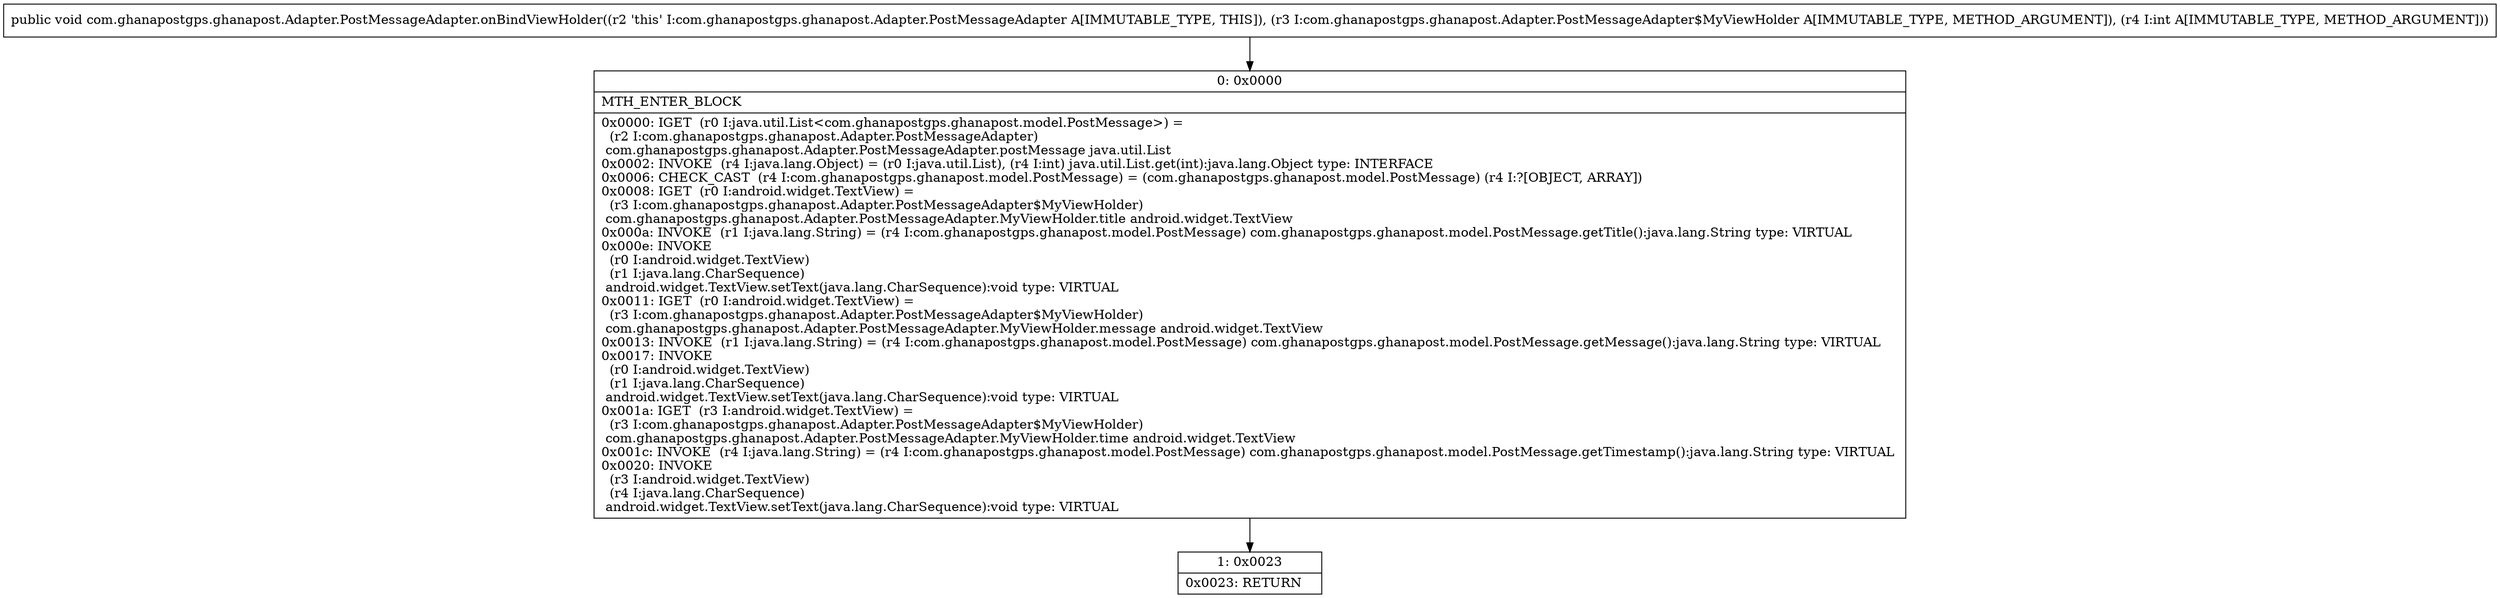 digraph "CFG forcom.ghanapostgps.ghanapost.Adapter.PostMessageAdapter.onBindViewHolder(Lcom\/ghanapostgps\/ghanapost\/Adapter\/PostMessageAdapter$MyViewHolder;I)V" {
Node_0 [shape=record,label="{0\:\ 0x0000|MTH_ENTER_BLOCK\l|0x0000: IGET  (r0 I:java.util.List\<com.ghanapostgps.ghanapost.model.PostMessage\>) = \l  (r2 I:com.ghanapostgps.ghanapost.Adapter.PostMessageAdapter)\l com.ghanapostgps.ghanapost.Adapter.PostMessageAdapter.postMessage java.util.List \l0x0002: INVOKE  (r4 I:java.lang.Object) = (r0 I:java.util.List), (r4 I:int) java.util.List.get(int):java.lang.Object type: INTERFACE \l0x0006: CHECK_CAST  (r4 I:com.ghanapostgps.ghanapost.model.PostMessage) = (com.ghanapostgps.ghanapost.model.PostMessage) (r4 I:?[OBJECT, ARRAY]) \l0x0008: IGET  (r0 I:android.widget.TextView) = \l  (r3 I:com.ghanapostgps.ghanapost.Adapter.PostMessageAdapter$MyViewHolder)\l com.ghanapostgps.ghanapost.Adapter.PostMessageAdapter.MyViewHolder.title android.widget.TextView \l0x000a: INVOKE  (r1 I:java.lang.String) = (r4 I:com.ghanapostgps.ghanapost.model.PostMessage) com.ghanapostgps.ghanapost.model.PostMessage.getTitle():java.lang.String type: VIRTUAL \l0x000e: INVOKE  \l  (r0 I:android.widget.TextView)\l  (r1 I:java.lang.CharSequence)\l android.widget.TextView.setText(java.lang.CharSequence):void type: VIRTUAL \l0x0011: IGET  (r0 I:android.widget.TextView) = \l  (r3 I:com.ghanapostgps.ghanapost.Adapter.PostMessageAdapter$MyViewHolder)\l com.ghanapostgps.ghanapost.Adapter.PostMessageAdapter.MyViewHolder.message android.widget.TextView \l0x0013: INVOKE  (r1 I:java.lang.String) = (r4 I:com.ghanapostgps.ghanapost.model.PostMessage) com.ghanapostgps.ghanapost.model.PostMessage.getMessage():java.lang.String type: VIRTUAL \l0x0017: INVOKE  \l  (r0 I:android.widget.TextView)\l  (r1 I:java.lang.CharSequence)\l android.widget.TextView.setText(java.lang.CharSequence):void type: VIRTUAL \l0x001a: IGET  (r3 I:android.widget.TextView) = \l  (r3 I:com.ghanapostgps.ghanapost.Adapter.PostMessageAdapter$MyViewHolder)\l com.ghanapostgps.ghanapost.Adapter.PostMessageAdapter.MyViewHolder.time android.widget.TextView \l0x001c: INVOKE  (r4 I:java.lang.String) = (r4 I:com.ghanapostgps.ghanapost.model.PostMessage) com.ghanapostgps.ghanapost.model.PostMessage.getTimestamp():java.lang.String type: VIRTUAL \l0x0020: INVOKE  \l  (r3 I:android.widget.TextView)\l  (r4 I:java.lang.CharSequence)\l android.widget.TextView.setText(java.lang.CharSequence):void type: VIRTUAL \l}"];
Node_1 [shape=record,label="{1\:\ 0x0023|0x0023: RETURN   \l}"];
MethodNode[shape=record,label="{public void com.ghanapostgps.ghanapost.Adapter.PostMessageAdapter.onBindViewHolder((r2 'this' I:com.ghanapostgps.ghanapost.Adapter.PostMessageAdapter A[IMMUTABLE_TYPE, THIS]), (r3 I:com.ghanapostgps.ghanapost.Adapter.PostMessageAdapter$MyViewHolder A[IMMUTABLE_TYPE, METHOD_ARGUMENT]), (r4 I:int A[IMMUTABLE_TYPE, METHOD_ARGUMENT])) }"];
MethodNode -> Node_0;
Node_0 -> Node_1;
}

